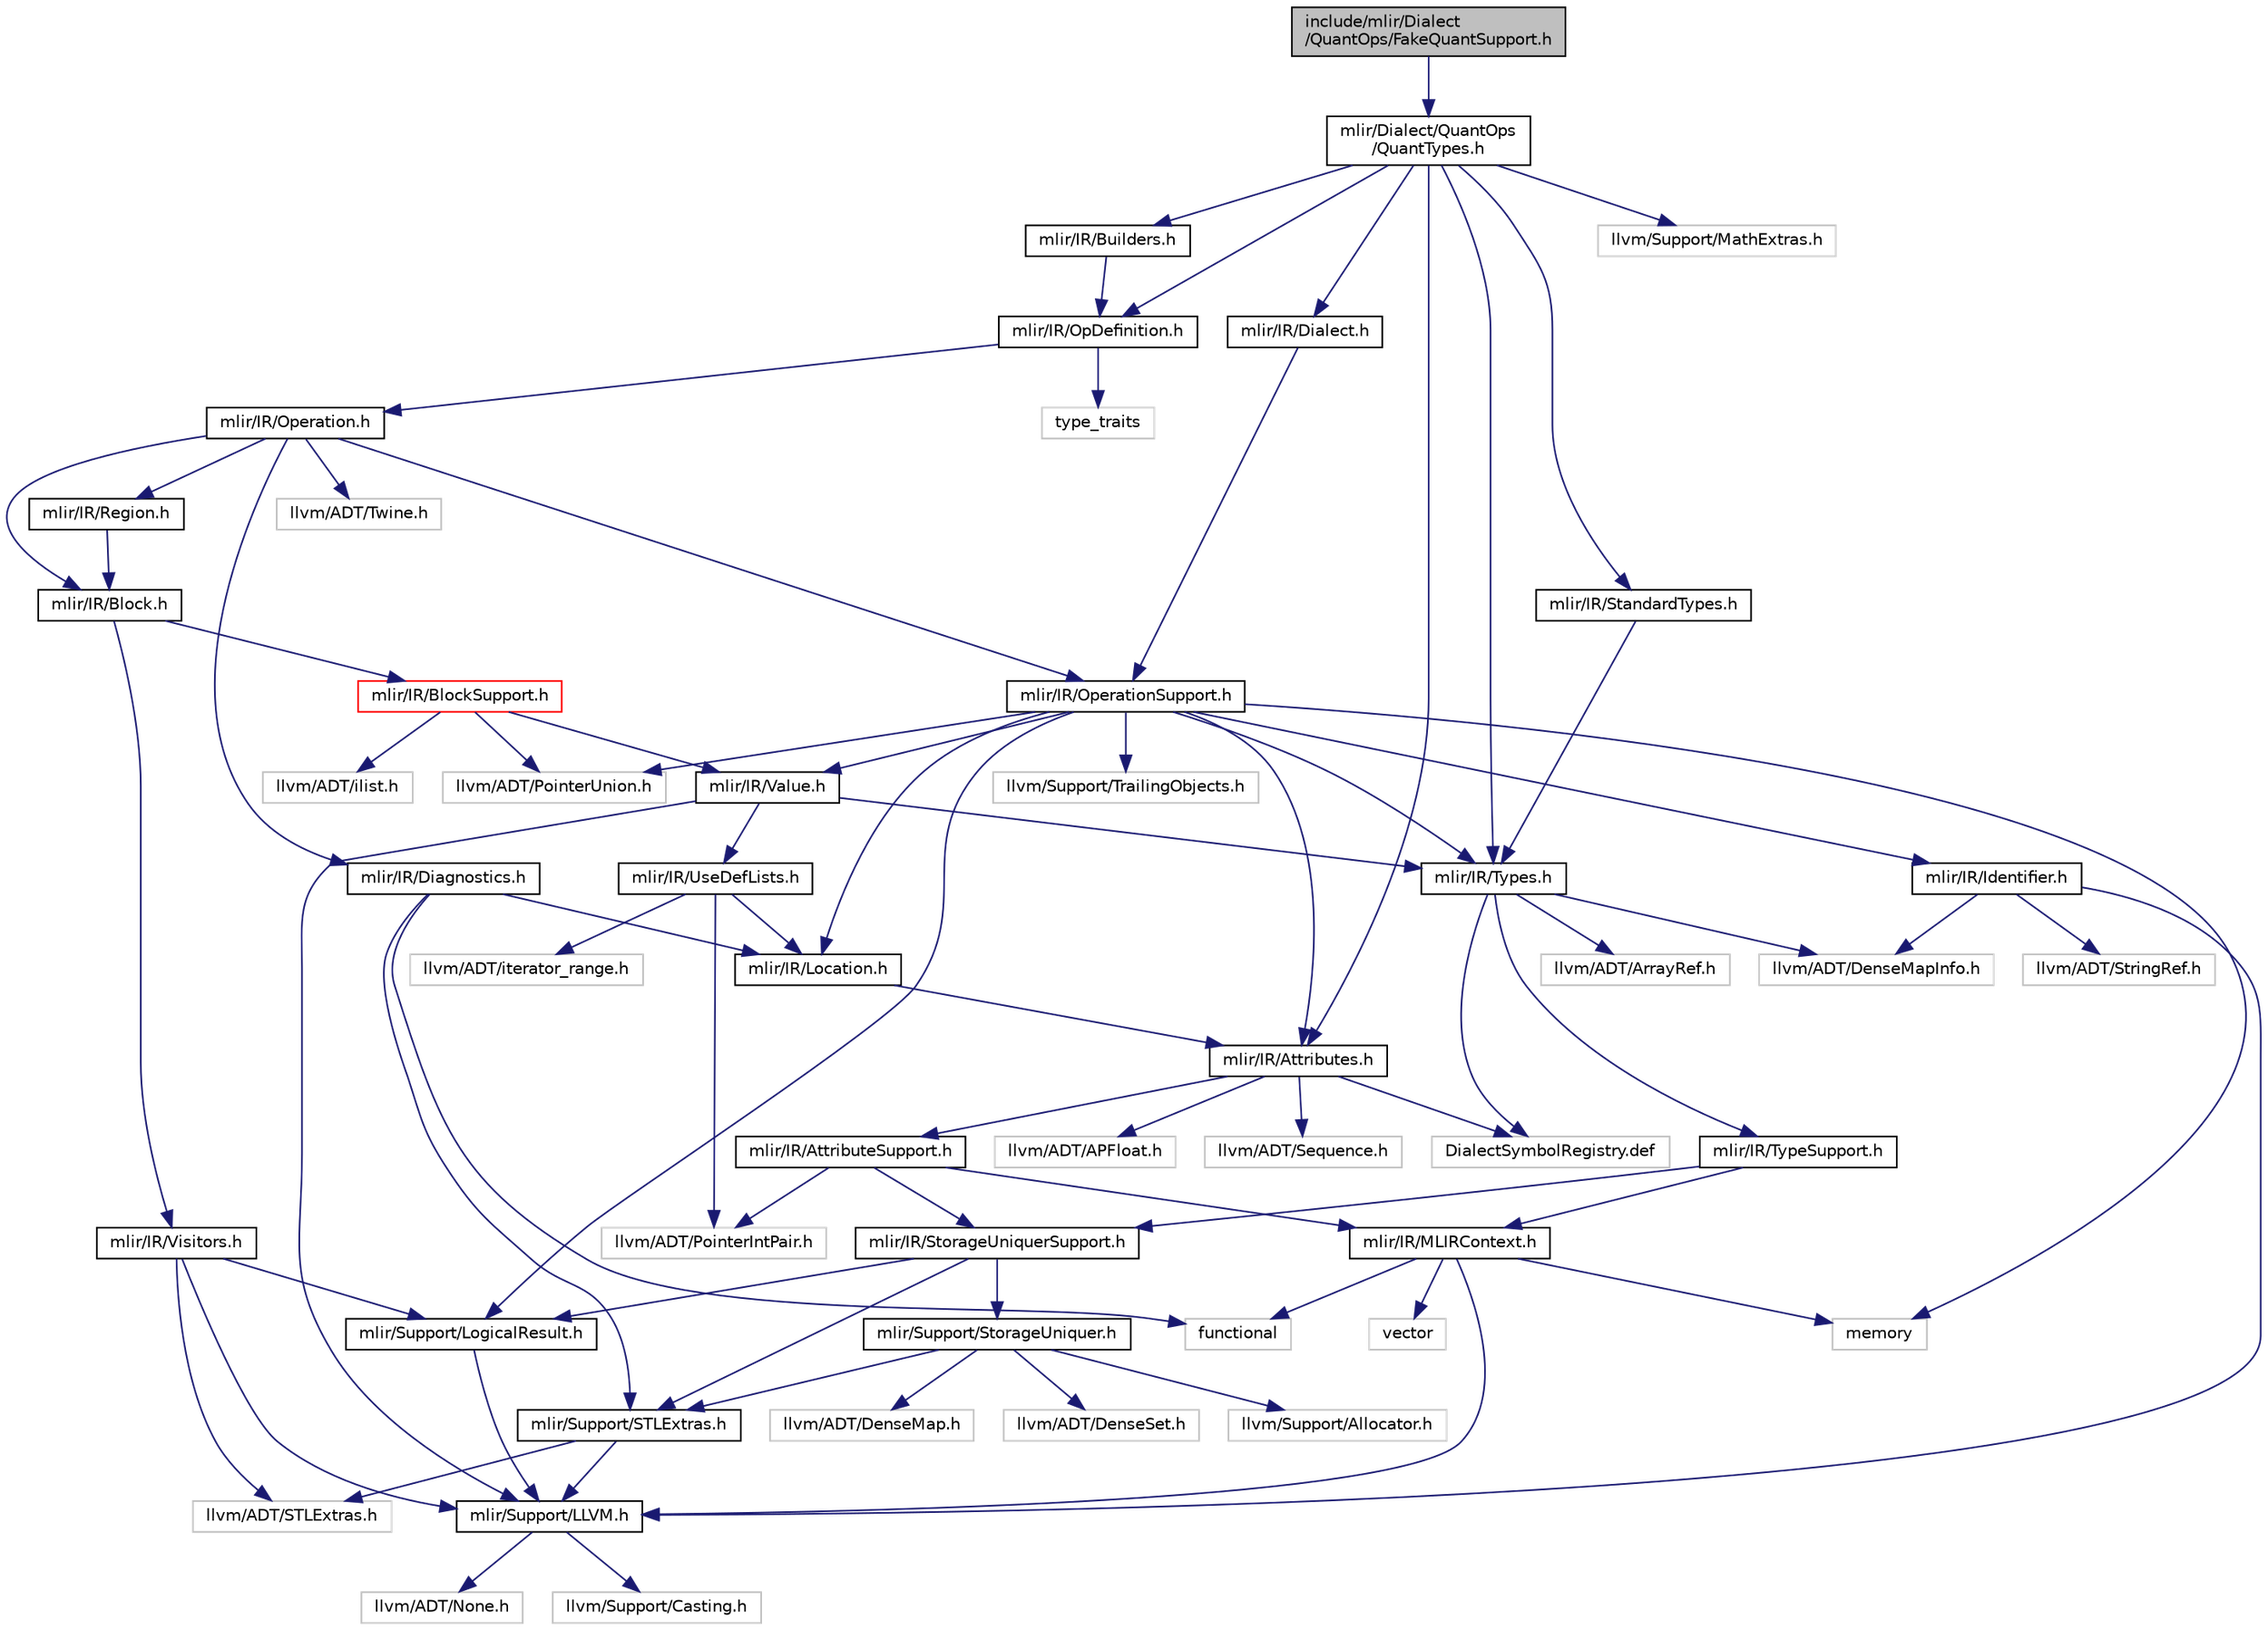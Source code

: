 digraph "include/mlir/Dialect/QuantOps/FakeQuantSupport.h"
{
  bgcolor="transparent";
  edge [fontname="Helvetica",fontsize="10",labelfontname="Helvetica",labelfontsize="10"];
  node [fontname="Helvetica",fontsize="10",shape=record];
  Node0 [label="include/mlir/Dialect\l/QuantOps/FakeQuantSupport.h",height=0.2,width=0.4,color="black", fillcolor="grey75", style="filled", fontcolor="black"];
  Node0 -> Node1 [color="midnightblue",fontsize="10",style="solid",fontname="Helvetica"];
  Node1 [label="mlir/Dialect/QuantOps\l/QuantTypes.h",height=0.2,width=0.4,color="black",URL="$QuantTypes_8h.html"];
  Node1 -> Node2 [color="midnightblue",fontsize="10",style="solid",fontname="Helvetica"];
  Node2 [label="mlir/IR/Attributes.h",height=0.2,width=0.4,color="black",URL="$Attributes_8h.html"];
  Node2 -> Node3 [color="midnightblue",fontsize="10",style="solid",fontname="Helvetica"];
  Node3 [label="mlir/IR/AttributeSupport.h",height=0.2,width=0.4,color="black",URL="$AttributeSupport_8h.html"];
  Node3 -> Node4 [color="midnightblue",fontsize="10",style="solid",fontname="Helvetica"];
  Node4 [label="mlir/IR/MLIRContext.h",height=0.2,width=0.4,color="black",URL="$MLIRContext_8h.html"];
  Node4 -> Node5 [color="midnightblue",fontsize="10",style="solid",fontname="Helvetica"];
  Node5 [label="mlir/Support/LLVM.h",height=0.2,width=0.4,color="black",URL="$LLVM_8h.html"];
  Node5 -> Node6 [color="midnightblue",fontsize="10",style="solid",fontname="Helvetica"];
  Node6 [label="llvm/ADT/None.h",height=0.2,width=0.4,color="grey75"];
  Node5 -> Node7 [color="midnightblue",fontsize="10",style="solid",fontname="Helvetica"];
  Node7 [label="llvm/Support/Casting.h",height=0.2,width=0.4,color="grey75"];
  Node4 -> Node8 [color="midnightblue",fontsize="10",style="solid",fontname="Helvetica"];
  Node8 [label="functional",height=0.2,width=0.4,color="grey75"];
  Node4 -> Node9 [color="midnightblue",fontsize="10",style="solid",fontname="Helvetica"];
  Node9 [label="memory",height=0.2,width=0.4,color="grey75"];
  Node4 -> Node10 [color="midnightblue",fontsize="10",style="solid",fontname="Helvetica"];
  Node10 [label="vector",height=0.2,width=0.4,color="grey75"];
  Node3 -> Node11 [color="midnightblue",fontsize="10",style="solid",fontname="Helvetica"];
  Node11 [label="mlir/IR/StorageUniquerSupport.h",height=0.2,width=0.4,color="black",URL="$StorageUniquerSupport_8h.html"];
  Node11 -> Node12 [color="midnightblue",fontsize="10",style="solid",fontname="Helvetica"];
  Node12 [label="mlir/Support/LogicalResult.h",height=0.2,width=0.4,color="black",URL="$LogicalResult_8h.html"];
  Node12 -> Node5 [color="midnightblue",fontsize="10",style="solid",fontname="Helvetica"];
  Node11 -> Node13 [color="midnightblue",fontsize="10",style="solid",fontname="Helvetica"];
  Node13 [label="mlir/Support/STLExtras.h",height=0.2,width=0.4,color="black",URL="$STLExtras_8h.html"];
  Node13 -> Node5 [color="midnightblue",fontsize="10",style="solid",fontname="Helvetica"];
  Node13 -> Node14 [color="midnightblue",fontsize="10",style="solid",fontname="Helvetica"];
  Node14 [label="llvm/ADT/STLExtras.h",height=0.2,width=0.4,color="grey75"];
  Node11 -> Node15 [color="midnightblue",fontsize="10",style="solid",fontname="Helvetica"];
  Node15 [label="mlir/Support/StorageUniquer.h",height=0.2,width=0.4,color="black",URL="$StorageUniquer_8h.html"];
  Node15 -> Node13 [color="midnightblue",fontsize="10",style="solid",fontname="Helvetica"];
  Node15 -> Node16 [color="midnightblue",fontsize="10",style="solid",fontname="Helvetica"];
  Node16 [label="llvm/ADT/DenseMap.h",height=0.2,width=0.4,color="grey75"];
  Node15 -> Node17 [color="midnightblue",fontsize="10",style="solid",fontname="Helvetica"];
  Node17 [label="llvm/ADT/DenseSet.h",height=0.2,width=0.4,color="grey75"];
  Node15 -> Node18 [color="midnightblue",fontsize="10",style="solid",fontname="Helvetica"];
  Node18 [label="llvm/Support/Allocator.h",height=0.2,width=0.4,color="grey75"];
  Node3 -> Node19 [color="midnightblue",fontsize="10",style="solid",fontname="Helvetica"];
  Node19 [label="llvm/ADT/PointerIntPair.h",height=0.2,width=0.4,color="grey75"];
  Node2 -> Node20 [color="midnightblue",fontsize="10",style="solid",fontname="Helvetica"];
  Node20 [label="llvm/ADT/APFloat.h",height=0.2,width=0.4,color="grey75"];
  Node2 -> Node21 [color="midnightblue",fontsize="10",style="solid",fontname="Helvetica"];
  Node21 [label="llvm/ADT/Sequence.h",height=0.2,width=0.4,color="grey75"];
  Node2 -> Node22 [color="midnightblue",fontsize="10",style="solid",fontname="Helvetica"];
  Node22 [label="DialectSymbolRegistry.def",height=0.2,width=0.4,color="grey75"];
  Node1 -> Node23 [color="midnightblue",fontsize="10",style="solid",fontname="Helvetica"];
  Node23 [label="mlir/IR/Builders.h",height=0.2,width=0.4,color="black",URL="$IR_2Builders_8h.html"];
  Node23 -> Node24 [color="midnightblue",fontsize="10",style="solid",fontname="Helvetica"];
  Node24 [label="mlir/IR/OpDefinition.h",height=0.2,width=0.4,color="black",URL="$OpDefinition_8h.html"];
  Node24 -> Node25 [color="midnightblue",fontsize="10",style="solid",fontname="Helvetica"];
  Node25 [label="mlir/IR/Operation.h",height=0.2,width=0.4,color="black",URL="$Operation_8h.html"];
  Node25 -> Node26 [color="midnightblue",fontsize="10",style="solid",fontname="Helvetica"];
  Node26 [label="mlir/IR/Block.h",height=0.2,width=0.4,color="black",URL="$Block_8h.html"];
  Node26 -> Node27 [color="midnightblue",fontsize="10",style="solid",fontname="Helvetica"];
  Node27 [label="mlir/IR/BlockSupport.h",height=0.2,width=0.4,color="red",URL="$BlockSupport_8h.html"];
  Node27 -> Node28 [color="midnightblue",fontsize="10",style="solid",fontname="Helvetica"];
  Node28 [label="mlir/IR/Value.h",height=0.2,width=0.4,color="black",URL="$Value_8h.html"];
  Node28 -> Node29 [color="midnightblue",fontsize="10",style="solid",fontname="Helvetica"];
  Node29 [label="mlir/IR/Types.h",height=0.2,width=0.4,color="black",URL="$Types_8h.html"];
  Node29 -> Node30 [color="midnightblue",fontsize="10",style="solid",fontname="Helvetica"];
  Node30 [label="mlir/IR/TypeSupport.h",height=0.2,width=0.4,color="black",URL="$TypeSupport_8h.html"];
  Node30 -> Node4 [color="midnightblue",fontsize="10",style="solid",fontname="Helvetica"];
  Node30 -> Node11 [color="midnightblue",fontsize="10",style="solid",fontname="Helvetica"];
  Node29 -> Node31 [color="midnightblue",fontsize="10",style="solid",fontname="Helvetica"];
  Node31 [label="llvm/ADT/ArrayRef.h",height=0.2,width=0.4,color="grey75"];
  Node29 -> Node32 [color="midnightblue",fontsize="10",style="solid",fontname="Helvetica"];
  Node32 [label="llvm/ADT/DenseMapInfo.h",height=0.2,width=0.4,color="grey75"];
  Node29 -> Node22 [color="midnightblue",fontsize="10",style="solid",fontname="Helvetica"];
  Node28 -> Node33 [color="midnightblue",fontsize="10",style="solid",fontname="Helvetica"];
  Node33 [label="mlir/IR/UseDefLists.h",height=0.2,width=0.4,color="black",URL="$UseDefLists_8h.html"];
  Node33 -> Node34 [color="midnightblue",fontsize="10",style="solid",fontname="Helvetica"];
  Node34 [label="mlir/IR/Location.h",height=0.2,width=0.4,color="black",URL="$Location_8h.html"];
  Node34 -> Node2 [color="midnightblue",fontsize="10",style="solid",fontname="Helvetica"];
  Node33 -> Node19 [color="midnightblue",fontsize="10",style="solid",fontname="Helvetica"];
  Node33 -> Node35 [color="midnightblue",fontsize="10",style="solid",fontname="Helvetica"];
  Node35 [label="llvm/ADT/iterator_range.h",height=0.2,width=0.4,color="grey75"];
  Node28 -> Node5 [color="midnightblue",fontsize="10",style="solid",fontname="Helvetica"];
  Node27 -> Node36 [color="midnightblue",fontsize="10",style="solid",fontname="Helvetica"];
  Node36 [label="llvm/ADT/PointerUnion.h",height=0.2,width=0.4,color="grey75"];
  Node27 -> Node37 [color="midnightblue",fontsize="10",style="solid",fontname="Helvetica"];
  Node37 [label="llvm/ADT/ilist.h",height=0.2,width=0.4,color="grey75"];
  Node26 -> Node39 [color="midnightblue",fontsize="10",style="solid",fontname="Helvetica"];
  Node39 [label="mlir/IR/Visitors.h",height=0.2,width=0.4,color="black",URL="$Visitors_8h.html"];
  Node39 -> Node5 [color="midnightblue",fontsize="10",style="solid",fontname="Helvetica"];
  Node39 -> Node12 [color="midnightblue",fontsize="10",style="solid",fontname="Helvetica"];
  Node39 -> Node14 [color="midnightblue",fontsize="10",style="solid",fontname="Helvetica"];
  Node25 -> Node40 [color="midnightblue",fontsize="10",style="solid",fontname="Helvetica"];
  Node40 [label="mlir/IR/Diagnostics.h",height=0.2,width=0.4,color="black",URL="$Diagnostics_8h.html"];
  Node40 -> Node34 [color="midnightblue",fontsize="10",style="solid",fontname="Helvetica"];
  Node40 -> Node13 [color="midnightblue",fontsize="10",style="solid",fontname="Helvetica"];
  Node40 -> Node8 [color="midnightblue",fontsize="10",style="solid",fontname="Helvetica"];
  Node25 -> Node41 [color="midnightblue",fontsize="10",style="solid",fontname="Helvetica"];
  Node41 [label="mlir/IR/OperationSupport.h",height=0.2,width=0.4,color="black",URL="$OperationSupport_8h.html"];
  Node41 -> Node2 [color="midnightblue",fontsize="10",style="solid",fontname="Helvetica"];
  Node41 -> Node42 [color="midnightblue",fontsize="10",style="solid",fontname="Helvetica"];
  Node42 [label="mlir/IR/Identifier.h",height=0.2,width=0.4,color="black",URL="$Identifier_8h.html"];
  Node42 -> Node5 [color="midnightblue",fontsize="10",style="solid",fontname="Helvetica"];
  Node42 -> Node32 [color="midnightblue",fontsize="10",style="solid",fontname="Helvetica"];
  Node42 -> Node43 [color="midnightblue",fontsize="10",style="solid",fontname="Helvetica"];
  Node43 [label="llvm/ADT/StringRef.h",height=0.2,width=0.4,color="grey75"];
  Node41 -> Node34 [color="midnightblue",fontsize="10",style="solid",fontname="Helvetica"];
  Node41 -> Node29 [color="midnightblue",fontsize="10",style="solid",fontname="Helvetica"];
  Node41 -> Node28 [color="midnightblue",fontsize="10",style="solid",fontname="Helvetica"];
  Node41 -> Node12 [color="midnightblue",fontsize="10",style="solid",fontname="Helvetica"];
  Node41 -> Node36 [color="midnightblue",fontsize="10",style="solid",fontname="Helvetica"];
  Node41 -> Node44 [color="midnightblue",fontsize="10",style="solid",fontname="Helvetica"];
  Node44 [label="llvm/Support/TrailingObjects.h",height=0.2,width=0.4,color="grey75"];
  Node41 -> Node9 [color="midnightblue",fontsize="10",style="solid",fontname="Helvetica"];
  Node25 -> Node45 [color="midnightblue",fontsize="10",style="solid",fontname="Helvetica"];
  Node45 [label="mlir/IR/Region.h",height=0.2,width=0.4,color="black",URL="$IR_2Region_8h.html"];
  Node45 -> Node26 [color="midnightblue",fontsize="10",style="solid",fontname="Helvetica"];
  Node25 -> Node46 [color="midnightblue",fontsize="10",style="solid",fontname="Helvetica"];
  Node46 [label="llvm/ADT/Twine.h",height=0.2,width=0.4,color="grey75"];
  Node24 -> Node47 [color="midnightblue",fontsize="10",style="solid",fontname="Helvetica"];
  Node47 [label="type_traits",height=0.2,width=0.4,color="grey75"];
  Node1 -> Node48 [color="midnightblue",fontsize="10",style="solid",fontname="Helvetica"];
  Node48 [label="mlir/IR/Dialect.h",height=0.2,width=0.4,color="black",URL="$IR_2Dialect_8h.html"];
  Node48 -> Node41 [color="midnightblue",fontsize="10",style="solid",fontname="Helvetica"];
  Node1 -> Node24 [color="midnightblue",fontsize="10",style="solid",fontname="Helvetica"];
  Node1 -> Node49 [color="midnightblue",fontsize="10",style="solid",fontname="Helvetica"];
  Node49 [label="mlir/IR/StandardTypes.h",height=0.2,width=0.4,color="black",URL="$StandardTypes_8h.html"];
  Node49 -> Node29 [color="midnightblue",fontsize="10",style="solid",fontname="Helvetica"];
  Node1 -> Node29 [color="midnightblue",fontsize="10",style="solid",fontname="Helvetica"];
  Node1 -> Node50 [color="midnightblue",fontsize="10",style="solid",fontname="Helvetica"];
  Node50 [label="llvm/Support/MathExtras.h",height=0.2,width=0.4,color="grey75"];
}
